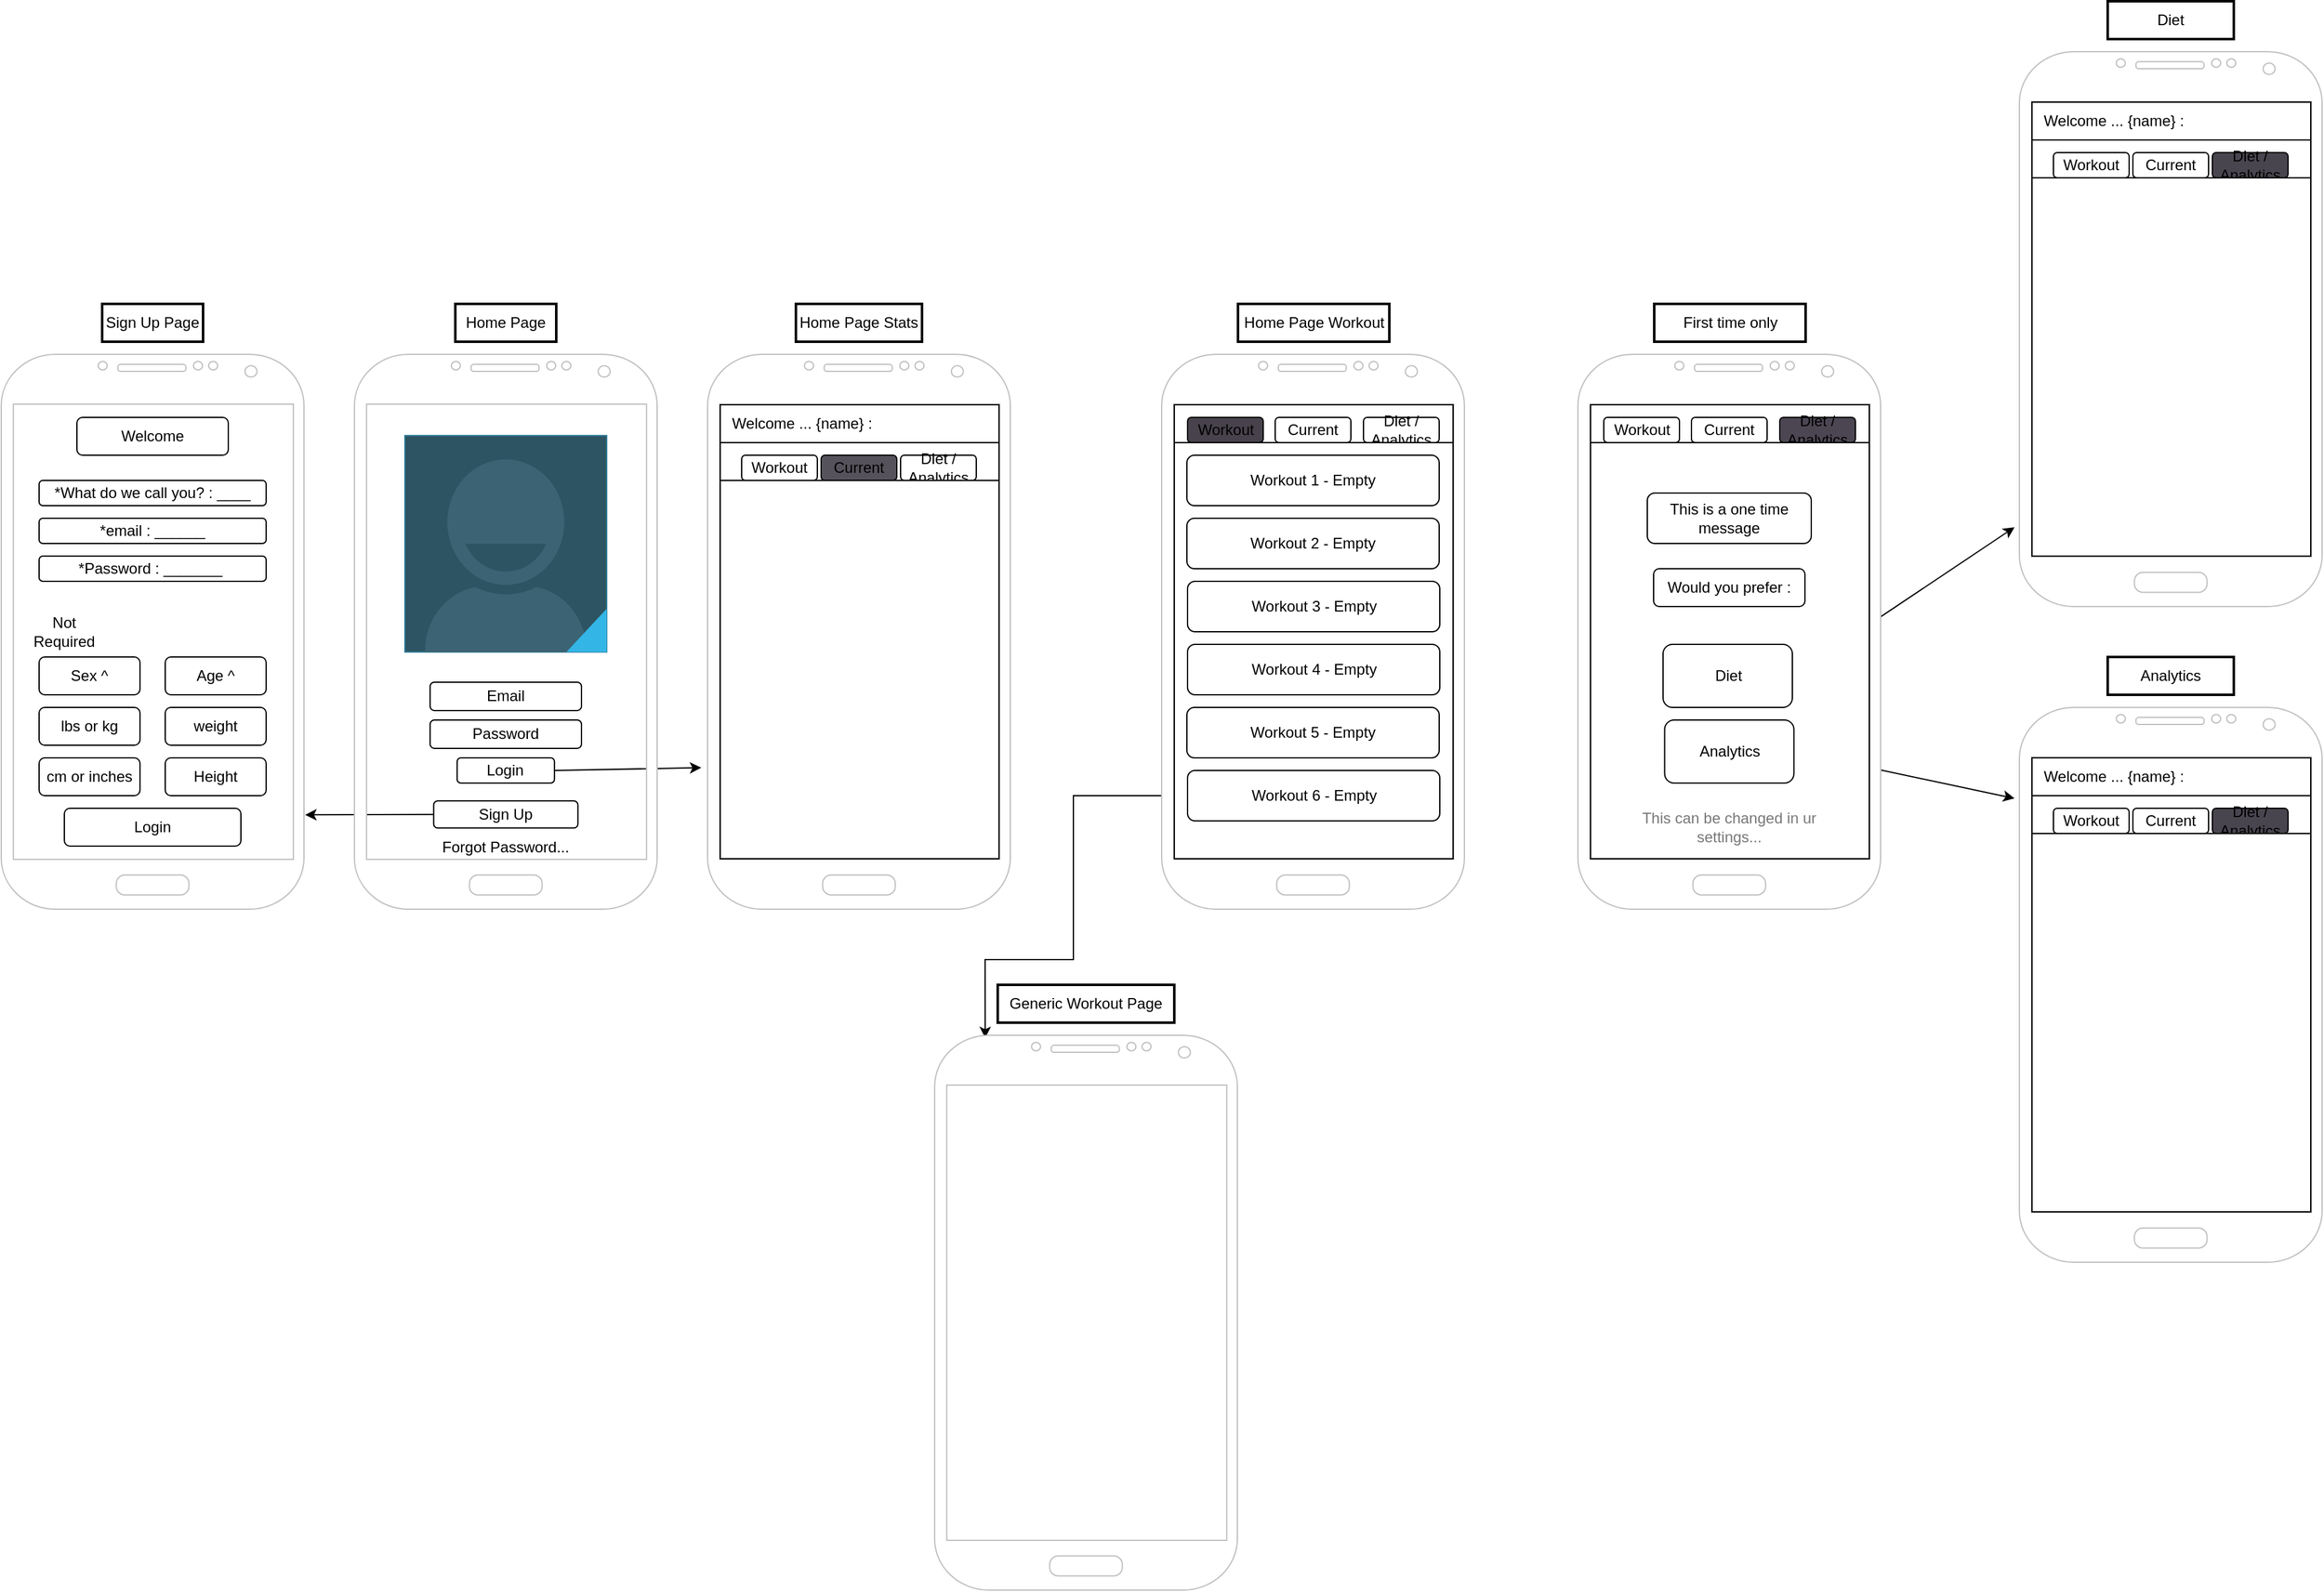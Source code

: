 <mxfile version="21.2.8" type="device">
  <diagram name="Page-1" id="QgmnGepWsy2rlmdqpLX-">
    <mxGraphModel dx="2367" dy="1783" grid="1" gridSize="10" guides="1" tooltips="1" connect="1" arrows="1" fold="1" page="0" pageScale="1" pageWidth="850" pageHeight="1100" math="0" shadow="0">
      <root>
        <mxCell id="0" />
        <mxCell id="1" parent="0" />
        <mxCell id="lkTzKowIcCtEEbImuRB7-117" value="" style="endArrow=classic;html=1;rounded=0;exitX=0;exitY=0.5;exitDx=0;exitDy=0;entryX=0.167;entryY=0.005;entryDx=0;entryDy=0;entryPerimeter=0;" edge="1" parent="1" source="lkTzKowIcCtEEbImuRB7-106" target="lkTzKowIcCtEEbImuRB7-108">
          <mxGeometry width="50" height="50" relative="1" as="geometry">
            <mxPoint x="1050" y="470" as="sourcePoint" />
            <mxPoint x="1100" y="420" as="targetPoint" />
            <Array as="points">
              <mxPoint x="850" y="430" />
              <mxPoint x="850" y="560" />
              <mxPoint x="780" y="560" />
            </Array>
          </mxGeometry>
        </mxCell>
        <mxCell id="lkTzKowIcCtEEbImuRB7-15" value="" style="endArrow=classic;html=1;rounded=0;exitX=0;exitY=0.5;exitDx=0;exitDy=0;entryX=1.004;entryY=0.83;entryDx=0;entryDy=0;entryPerimeter=0;" edge="1" parent="1" source="lkTzKowIcCtEEbImuRB7-6" target="lkTzKowIcCtEEbImuRB7-10">
          <mxGeometry width="50" height="50" relative="1" as="geometry">
            <mxPoint x="250" y="470" as="sourcePoint" />
            <mxPoint x="260" y="440" as="targetPoint" />
          </mxGeometry>
        </mxCell>
        <mxCell id="lkTzKowIcCtEEbImuRB7-16" value="" style="endArrow=classic;html=1;rounded=0;entryX=-0.021;entryY=0.745;entryDx=0;entryDy=0;entryPerimeter=0;exitX=1;exitY=0.5;exitDx=0;exitDy=0;" edge="1" parent="1" source="lkTzKowIcCtEEbImuRB7-38" target="lkTzKowIcCtEEbImuRB7-14">
          <mxGeometry width="50" height="50" relative="1" as="geometry">
            <mxPoint x="460" y="387.56" as="sourcePoint" />
            <mxPoint x="510" y="337.56" as="targetPoint" />
          </mxGeometry>
        </mxCell>
        <mxCell id="lkTzKowIcCtEEbImuRB7-87" value="" style="group" vertex="1" connectable="0" parent="1">
          <mxGeometry x="1600" y="-200" width="240" height="530" as="geometry" />
        </mxCell>
        <mxCell id="lkTzKowIcCtEEbImuRB7-189" value="" style="group" vertex="1" connectable="0" parent="lkTzKowIcCtEEbImuRB7-87">
          <mxGeometry width="240" height="480" as="geometry" />
        </mxCell>
        <mxCell id="lkTzKowIcCtEEbImuRB7-88" value="" style="verticalLabelPosition=bottom;verticalAlign=top;html=1;shadow=0;dashed=0;strokeWidth=1;shape=mxgraph.android.phone2;strokeColor=#c0c0c0;" vertex="1" parent="lkTzKowIcCtEEbImuRB7-189">
          <mxGeometry y="40" width="240" height="440" as="geometry" />
        </mxCell>
        <mxCell id="lkTzKowIcCtEEbImuRB7-89" value="Diet" style="text;html=1;strokeColor=default;fillColor=none;align=center;verticalAlign=middle;whiteSpace=wrap;rounded=0;strokeWidth=2;" vertex="1" parent="lkTzKowIcCtEEbImuRB7-189">
          <mxGeometry x="70" width="100" height="30" as="geometry" />
        </mxCell>
        <mxCell id="lkTzKowIcCtEEbImuRB7-90" value="" style="rounded=0;whiteSpace=wrap;html=1;strokeWidth=1;perimeterSpacing=0;fillStyle=solid;" vertex="1" parent="lkTzKowIcCtEEbImuRB7-189">
          <mxGeometry x="10" y="80" width="221" height="30" as="geometry" />
        </mxCell>
        <mxCell id="lkTzKowIcCtEEbImuRB7-91" value="Welcome ... {name} :" style="text;html=1;strokeColor=none;fillColor=none;align=center;verticalAlign=middle;whiteSpace=wrap;rounded=0;" vertex="1" parent="lkTzKowIcCtEEbImuRB7-189">
          <mxGeometry x="10" y="80" width="130" height="30" as="geometry" />
        </mxCell>
        <mxCell id="lkTzKowIcCtEEbImuRB7-92" value="" style="rounded=0;whiteSpace=wrap;html=1;strokeWidth=1;perimeterSpacing=0;fillStyle=solid;" vertex="1" parent="lkTzKowIcCtEEbImuRB7-189">
          <mxGeometry x="10" y="110" width="221" height="30" as="geometry" />
        </mxCell>
        <mxCell id="lkTzKowIcCtEEbImuRB7-93" value="Workout" style="rounded=1;whiteSpace=wrap;html=1;" vertex="1" parent="lkTzKowIcCtEEbImuRB7-189">
          <mxGeometry x="27" y="120" width="60" height="20" as="geometry" />
        </mxCell>
        <mxCell id="lkTzKowIcCtEEbImuRB7-94" value="Current" style="rounded=1;whiteSpace=wrap;html=1;fillColor=default;fillStyle=auto;" vertex="1" parent="lkTzKowIcCtEEbImuRB7-189">
          <mxGeometry x="90" y="120" width="60" height="20" as="geometry" />
        </mxCell>
        <mxCell id="lkTzKowIcCtEEbImuRB7-95" value="Diet / Analytics" style="rounded=1;whiteSpace=wrap;html=1;fillColor=#49454f;" vertex="1" parent="lkTzKowIcCtEEbImuRB7-189">
          <mxGeometry x="153" y="120" width="60" height="20" as="geometry" />
        </mxCell>
        <mxCell id="lkTzKowIcCtEEbImuRB7-100" value="" style="rounded=0;whiteSpace=wrap;html=1;" vertex="1" parent="lkTzKowIcCtEEbImuRB7-189">
          <mxGeometry x="10" y="140" width="221" height="300" as="geometry" />
        </mxCell>
        <mxCell id="lkTzKowIcCtEEbImuRB7-180" value="" style="endArrow=classic;html=1;rounded=0;exitX=1;exitY=0.5;exitDx=0;exitDy=0;entryX=-0.016;entryY=0.857;entryDx=0;entryDy=0;entryPerimeter=0;" edge="1" parent="1" source="lkTzKowIcCtEEbImuRB7-174" target="lkTzKowIcCtEEbImuRB7-88">
          <mxGeometry width="50" height="50" relative="1" as="geometry">
            <mxPoint x="1520" y="300" as="sourcePoint" />
            <mxPoint x="1570" y="250" as="targetPoint" />
          </mxGeometry>
        </mxCell>
        <mxCell id="lkTzKowIcCtEEbImuRB7-181" value="" style="endArrow=classic;html=1;rounded=0;exitX=1;exitY=0.5;exitDx=0;exitDy=0;entryX=-0.016;entryY=0.164;entryDx=0;entryDy=0;entryPerimeter=0;" edge="1" parent="1" source="lkTzKowIcCtEEbImuRB7-175" target="lkTzKowIcCtEEbImuRB7-79">
          <mxGeometry width="50" height="50" relative="1" as="geometry">
            <mxPoint x="1440" y="398" as="sourcePoint" />
            <mxPoint x="1616" y="280" as="targetPoint" />
          </mxGeometry>
        </mxCell>
        <mxCell id="lkTzKowIcCtEEbImuRB7-182" value="" style="group" vertex="1" connectable="0" parent="1">
          <mxGeometry x="1250" y="40" width="240" height="480" as="geometry" />
        </mxCell>
        <mxCell id="lkTzKowIcCtEEbImuRB7-124" value="" style="verticalLabelPosition=bottom;verticalAlign=top;html=1;shadow=0;dashed=0;strokeWidth=1;shape=mxgraph.android.phone2;strokeColor=#c0c0c0;container=0;" vertex="1" parent="lkTzKowIcCtEEbImuRB7-182">
          <mxGeometry y="40" width="240" height="440" as="geometry" />
        </mxCell>
        <mxCell id="lkTzKowIcCtEEbImuRB7-125" value="First time only" style="text;html=1;strokeColor=default;fillColor=none;align=center;verticalAlign=middle;whiteSpace=wrap;rounded=0;strokeWidth=2;container=0;" vertex="1" parent="lkTzKowIcCtEEbImuRB7-182">
          <mxGeometry x="60.5" width="120" height="30" as="geometry" />
        </mxCell>
        <mxCell id="lkTzKowIcCtEEbImuRB7-126" value="" style="rounded=0;whiteSpace=wrap;html=1;strokeWidth=1;perimeterSpacing=0;fillStyle=solid;container=0;" vertex="1" parent="lkTzKowIcCtEEbImuRB7-182">
          <mxGeometry x="10" y="80" width="221" height="30" as="geometry" />
        </mxCell>
        <mxCell id="lkTzKowIcCtEEbImuRB7-127" value="Workout" style="rounded=1;whiteSpace=wrap;html=1;fillColor=default;container=0;" vertex="1" parent="lkTzKowIcCtEEbImuRB7-182">
          <mxGeometry x="20.5" y="90" width="60" height="20" as="geometry" />
        </mxCell>
        <mxCell id="lkTzKowIcCtEEbImuRB7-128" value="Current" style="rounded=1;whiteSpace=wrap;html=1;fillColor=default;gradientColor=none;fillStyle=auto;container=0;" vertex="1" parent="lkTzKowIcCtEEbImuRB7-182">
          <mxGeometry x="90" y="90" width="60" height="20" as="geometry" />
        </mxCell>
        <mxCell id="lkTzKowIcCtEEbImuRB7-129" value="Diet / Analytics" style="rounded=1;whiteSpace=wrap;html=1;fillColor=#4c4653;container=0;" vertex="1" parent="lkTzKowIcCtEEbImuRB7-182">
          <mxGeometry x="160" y="90" width="60" height="20" as="geometry" />
        </mxCell>
        <mxCell id="lkTzKowIcCtEEbImuRB7-130" value="" style="rounded=0;whiteSpace=wrap;html=1;container=0;" vertex="1" parent="lkTzKowIcCtEEbImuRB7-182">
          <mxGeometry x="10" y="110" width="221" height="330" as="geometry" />
        </mxCell>
        <mxCell id="lkTzKowIcCtEEbImuRB7-172" value="This is a one time message" style="rounded=1;whiteSpace=wrap;html=1;container=0;" vertex="1" parent="lkTzKowIcCtEEbImuRB7-182">
          <mxGeometry x="55" y="150" width="130" height="40" as="geometry" />
        </mxCell>
        <mxCell id="lkTzKowIcCtEEbImuRB7-173" value="Would you prefer :" style="rounded=1;whiteSpace=wrap;html=1;container=0;" vertex="1" parent="lkTzKowIcCtEEbImuRB7-182">
          <mxGeometry x="60" y="210" width="120" height="30" as="geometry" />
        </mxCell>
        <mxCell id="lkTzKowIcCtEEbImuRB7-174" value="Diet" style="rounded=1;whiteSpace=wrap;html=1;container=0;" vertex="1" parent="lkTzKowIcCtEEbImuRB7-182">
          <mxGeometry x="67.5" y="270" width="102.5" height="50" as="geometry" />
        </mxCell>
        <mxCell id="lkTzKowIcCtEEbImuRB7-175" value="Analytics" style="rounded=1;whiteSpace=wrap;html=1;container=0;" vertex="1" parent="lkTzKowIcCtEEbImuRB7-182">
          <mxGeometry x="68.75" y="330" width="102.5" height="50" as="geometry" />
        </mxCell>
        <mxCell id="lkTzKowIcCtEEbImuRB7-176" value="This can be changed in ur settings..." style="text;html=1;strokeColor=none;fillColor=none;align=center;verticalAlign=middle;whiteSpace=wrap;rounded=0;fontColor=#797777;container=0;" vertex="1" parent="lkTzKowIcCtEEbImuRB7-182">
          <mxGeometry x="40" y="400" width="160" height="30" as="geometry" />
        </mxCell>
        <mxCell id="lkTzKowIcCtEEbImuRB7-183" value="" style="group" vertex="1" connectable="0" parent="1">
          <mxGeometry x="920" y="40" width="240" height="480" as="geometry" />
        </mxCell>
        <mxCell id="lkTzKowIcCtEEbImuRB7-60" value="" style="verticalLabelPosition=bottom;verticalAlign=top;html=1;shadow=0;dashed=0;strokeWidth=1;shape=mxgraph.android.phone2;strokeColor=#c0c0c0;container=0;" vertex="1" parent="lkTzKowIcCtEEbImuRB7-183">
          <mxGeometry y="40" width="240" height="440" as="geometry" />
        </mxCell>
        <mxCell id="lkTzKowIcCtEEbImuRB7-61" value="Home Page Workout" style="text;html=1;strokeColor=default;fillColor=none;align=center;verticalAlign=middle;whiteSpace=wrap;rounded=0;strokeWidth=2;container=0;" vertex="1" parent="lkTzKowIcCtEEbImuRB7-183">
          <mxGeometry x="60.5" width="120" height="30" as="geometry" />
        </mxCell>
        <mxCell id="lkTzKowIcCtEEbImuRB7-64" value="" style="rounded=0;whiteSpace=wrap;html=1;strokeWidth=1;perimeterSpacing=0;fillStyle=solid;container=0;" vertex="1" parent="lkTzKowIcCtEEbImuRB7-183">
          <mxGeometry x="10" y="80" width="221" height="30" as="geometry" />
        </mxCell>
        <mxCell id="lkTzKowIcCtEEbImuRB7-65" value="Workout" style="rounded=1;whiteSpace=wrap;html=1;fillColor=#47424c;container=0;" vertex="1" parent="lkTzKowIcCtEEbImuRB7-183">
          <mxGeometry x="20.5" y="90" width="60" height="20" as="geometry" />
        </mxCell>
        <mxCell id="lkTzKowIcCtEEbImuRB7-66" value="Current" style="rounded=1;whiteSpace=wrap;html=1;fillColor=default;gradientColor=none;fillStyle=auto;container=0;" vertex="1" parent="lkTzKowIcCtEEbImuRB7-183">
          <mxGeometry x="90" y="90" width="60" height="20" as="geometry" />
        </mxCell>
        <mxCell id="lkTzKowIcCtEEbImuRB7-67" value="Diet / Analytics" style="rounded=1;whiteSpace=wrap;html=1;container=0;" vertex="1" parent="lkTzKowIcCtEEbImuRB7-183">
          <mxGeometry x="160" y="90" width="60" height="20" as="geometry" />
        </mxCell>
        <mxCell id="lkTzKowIcCtEEbImuRB7-97" value="" style="rounded=0;whiteSpace=wrap;html=1;container=0;" vertex="1" parent="lkTzKowIcCtEEbImuRB7-183">
          <mxGeometry x="10" y="110" width="221" height="330" as="geometry" />
        </mxCell>
        <mxCell id="lkTzKowIcCtEEbImuRB7-101" value="Workout 1 - Empty" style="rounded=1;whiteSpace=wrap;html=1;container=0;" vertex="1" parent="lkTzKowIcCtEEbImuRB7-183">
          <mxGeometry x="20" y="120" width="200" height="40" as="geometry" />
        </mxCell>
        <mxCell id="lkTzKowIcCtEEbImuRB7-102" value="Workout 2 - Empty" style="rounded=1;whiteSpace=wrap;html=1;container=0;" vertex="1" parent="lkTzKowIcCtEEbImuRB7-183">
          <mxGeometry x="20" y="170" width="200" height="40" as="geometry" />
        </mxCell>
        <mxCell id="lkTzKowIcCtEEbImuRB7-103" value="Workout 3 - Empty" style="rounded=1;whiteSpace=wrap;html=1;container=0;" vertex="1" parent="lkTzKowIcCtEEbImuRB7-183">
          <mxGeometry x="20.5" y="220" width="200" height="40" as="geometry" />
        </mxCell>
        <mxCell id="lkTzKowIcCtEEbImuRB7-104" value="Workout 4 - Empty" style="rounded=1;whiteSpace=wrap;html=1;container=0;" vertex="1" parent="lkTzKowIcCtEEbImuRB7-183">
          <mxGeometry x="20.5" y="270" width="200" height="40" as="geometry" />
        </mxCell>
        <mxCell id="lkTzKowIcCtEEbImuRB7-105" value="Workout 5 - Empty" style="rounded=1;whiteSpace=wrap;html=1;container=0;" vertex="1" parent="lkTzKowIcCtEEbImuRB7-183">
          <mxGeometry x="20" y="320" width="200" height="40" as="geometry" />
        </mxCell>
        <mxCell id="lkTzKowIcCtEEbImuRB7-106" value="Workout 6 - Empty" style="rounded=1;whiteSpace=wrap;html=1;container=0;" vertex="1" parent="lkTzKowIcCtEEbImuRB7-183">
          <mxGeometry x="20.5" y="370" width="200" height="40" as="geometry" />
        </mxCell>
        <mxCell id="lkTzKowIcCtEEbImuRB7-184" value="" style="group" vertex="1" connectable="0" parent="1">
          <mxGeometry x="560" y="40" width="240" height="480" as="geometry" />
        </mxCell>
        <mxCell id="lkTzKowIcCtEEbImuRB7-14" value="" style="verticalLabelPosition=bottom;verticalAlign=top;html=1;shadow=0;dashed=0;strokeWidth=1;shape=mxgraph.android.phone2;strokeColor=#c0c0c0;container=0;" vertex="1" parent="lkTzKowIcCtEEbImuRB7-184">
          <mxGeometry y="40" width="240" height="440" as="geometry" />
        </mxCell>
        <mxCell id="lkTzKowIcCtEEbImuRB7-19" value="Home Page Stats" style="text;html=1;strokeColor=default;fillColor=none;align=center;verticalAlign=middle;whiteSpace=wrap;rounded=0;strokeWidth=2;container=0;" vertex="1" parent="lkTzKowIcCtEEbImuRB7-184">
          <mxGeometry x="70" width="100" height="30" as="geometry" />
        </mxCell>
        <mxCell id="lkTzKowIcCtEEbImuRB7-44" value="" style="rounded=0;whiteSpace=wrap;html=1;strokeWidth=1;perimeterSpacing=0;fillStyle=solid;container=0;" vertex="1" parent="lkTzKowIcCtEEbImuRB7-184">
          <mxGeometry x="10" y="80" width="221" height="30" as="geometry" />
        </mxCell>
        <mxCell id="lkTzKowIcCtEEbImuRB7-47" value="Welcome ... {name} :" style="text;html=1;strokeColor=none;fillColor=none;align=center;verticalAlign=middle;whiteSpace=wrap;rounded=0;container=0;" vertex="1" parent="lkTzKowIcCtEEbImuRB7-184">
          <mxGeometry x="10" y="80" width="130" height="30" as="geometry" />
        </mxCell>
        <mxCell id="lkTzKowIcCtEEbImuRB7-49" value="" style="rounded=0;whiteSpace=wrap;html=1;strokeWidth=1;perimeterSpacing=0;fillStyle=solid;container=0;" vertex="1" parent="lkTzKowIcCtEEbImuRB7-184">
          <mxGeometry x="10" y="110" width="221" height="30" as="geometry" />
        </mxCell>
        <mxCell id="lkTzKowIcCtEEbImuRB7-50" value="Workout" style="rounded=1;whiteSpace=wrap;html=1;container=0;" vertex="1" parent="lkTzKowIcCtEEbImuRB7-184">
          <mxGeometry x="27" y="120" width="60" height="20" as="geometry" />
        </mxCell>
        <mxCell id="lkTzKowIcCtEEbImuRB7-51" value="Current" style="rounded=1;whiteSpace=wrap;html=1;fillColor=#56525b;container=0;" vertex="1" parent="lkTzKowIcCtEEbImuRB7-184">
          <mxGeometry x="90" y="120" width="60" height="20" as="geometry" />
        </mxCell>
        <mxCell id="lkTzKowIcCtEEbImuRB7-52" value="Diet / Analytics" style="rounded=1;whiteSpace=wrap;html=1;container=0;" vertex="1" parent="lkTzKowIcCtEEbImuRB7-184">
          <mxGeometry x="153" y="120" width="60" height="20" as="geometry" />
        </mxCell>
        <mxCell id="lkTzKowIcCtEEbImuRB7-96" value="" style="rounded=0;whiteSpace=wrap;html=1;container=0;" vertex="1" parent="lkTzKowIcCtEEbImuRB7-184">
          <mxGeometry x="10" y="140" width="221" height="300" as="geometry" />
        </mxCell>
        <mxCell id="lkTzKowIcCtEEbImuRB7-185" value="" style="group" vertex="1" connectable="0" parent="1">
          <mxGeometry x="280" y="40" width="240" height="480" as="geometry" />
        </mxCell>
        <mxCell id="lkTzKowIcCtEEbImuRB7-17" value="Home Page" style="text;html=1;strokeColor=default;fillColor=none;align=center;verticalAlign=middle;whiteSpace=wrap;rounded=0;strokeWidth=2;container=0;" vertex="1" parent="lkTzKowIcCtEEbImuRB7-185">
          <mxGeometry x="80" width="80" height="30" as="geometry" />
        </mxCell>
        <mxCell id="lkTzKowIcCtEEbImuRB7-1" value="" style="verticalLabelPosition=bottom;verticalAlign=top;html=1;shadow=0;dashed=0;strokeWidth=1;shape=mxgraph.android.phone2;strokeColor=#c0c0c0;container=0;" vertex="1" parent="lkTzKowIcCtEEbImuRB7-185">
          <mxGeometry y="40" width="240" height="440" as="geometry" />
        </mxCell>
        <mxCell id="lkTzKowIcCtEEbImuRB7-2" value="" style="verticalLabelPosition=bottom;verticalAlign=top;html=1;shadow=0;dashed=0;strokeWidth=1;shape=mxgraph.android.contact_badge_focused;sketch=0;container=0;" vertex="1" parent="lkTzKowIcCtEEbImuRB7-185">
          <mxGeometry x="40" y="104.39" width="160" height="171.707" as="geometry" />
        </mxCell>
        <mxCell id="lkTzKowIcCtEEbImuRB7-6" value="Sign Up" style="rounded=1;whiteSpace=wrap;html=1;container=0;" vertex="1" parent="lkTzKowIcCtEEbImuRB7-185">
          <mxGeometry x="62.82" y="394.146" width="114.37" height="21.463" as="geometry" />
        </mxCell>
        <mxCell id="lkTzKowIcCtEEbImuRB7-36" value="Email" style="rounded=1;whiteSpace=wrap;html=1;container=0;" vertex="1" parent="lkTzKowIcCtEEbImuRB7-185">
          <mxGeometry x="60" y="300" width="120" height="22.44" as="geometry" />
        </mxCell>
        <mxCell id="lkTzKowIcCtEEbImuRB7-37" value="Password" style="rounded=1;whiteSpace=wrap;html=1;container=0;" vertex="1" parent="lkTzKowIcCtEEbImuRB7-185">
          <mxGeometry x="60" y="330" width="120" height="22.44" as="geometry" />
        </mxCell>
        <mxCell id="lkTzKowIcCtEEbImuRB7-38" value="Login" style="rounded=1;whiteSpace=wrap;html=1;container=0;" vertex="1" parent="lkTzKowIcCtEEbImuRB7-185">
          <mxGeometry x="81.41" y="360" width="77.18" height="20" as="geometry" />
        </mxCell>
        <mxCell id="lkTzKowIcCtEEbImuRB7-39" value="Forgot Password..." style="text;html=1;strokeColor=none;fillColor=none;align=center;verticalAlign=middle;whiteSpace=wrap;rounded=0;container=0;" vertex="1" parent="lkTzKowIcCtEEbImuRB7-185">
          <mxGeometry x="66.25" y="415.61" width="107.5" height="30" as="geometry" />
        </mxCell>
        <mxCell id="lkTzKowIcCtEEbImuRB7-186" value="" style="group" vertex="1" connectable="0" parent="1">
          <mxGeometry y="40" width="240" height="480" as="geometry" />
        </mxCell>
        <mxCell id="lkTzKowIcCtEEbImuRB7-10" value="" style="verticalLabelPosition=bottom;verticalAlign=top;html=1;shadow=0;dashed=0;strokeWidth=1;shape=mxgraph.android.phone2;strokeColor=#c0c0c0;container=0;" vertex="1" parent="lkTzKowIcCtEEbImuRB7-186">
          <mxGeometry y="40" width="240" height="440" as="geometry" />
        </mxCell>
        <mxCell id="lkTzKowIcCtEEbImuRB7-18" value="Sign Up Page" style="text;html=1;strokeColor=default;fillColor=none;align=center;verticalAlign=middle;whiteSpace=wrap;rounded=0;strokeWidth=2;container=0;" vertex="1" parent="lkTzKowIcCtEEbImuRB7-186">
          <mxGeometry x="80" width="80" height="30" as="geometry" />
        </mxCell>
        <mxCell id="lkTzKowIcCtEEbImuRB7-20" value="&amp;nbsp;Welcome&amp;nbsp;" style="rounded=1;whiteSpace=wrap;html=1;container=0;" vertex="1" parent="lkTzKowIcCtEEbImuRB7-186">
          <mxGeometry x="60" y="90" width="120" height="30" as="geometry" />
        </mxCell>
        <mxCell id="lkTzKowIcCtEEbImuRB7-21" value="*What do we call you? : ____" style="rounded=1;whiteSpace=wrap;html=1;container=0;" vertex="1" parent="lkTzKowIcCtEEbImuRB7-186">
          <mxGeometry x="30" y="140" width="180" height="20" as="geometry" />
        </mxCell>
        <mxCell id="lkTzKowIcCtEEbImuRB7-22" value="*email : ______" style="rounded=1;whiteSpace=wrap;html=1;container=0;" vertex="1" parent="lkTzKowIcCtEEbImuRB7-186">
          <mxGeometry x="30" y="170" width="180" height="20" as="geometry" />
        </mxCell>
        <mxCell id="lkTzKowIcCtEEbImuRB7-23" value="*Password : _______&amp;nbsp;" style="rounded=1;whiteSpace=wrap;html=1;container=0;" vertex="1" parent="lkTzKowIcCtEEbImuRB7-186">
          <mxGeometry x="30" y="200" width="180" height="20" as="geometry" />
        </mxCell>
        <mxCell id="lkTzKowIcCtEEbImuRB7-24" value="Sex ^" style="rounded=1;whiteSpace=wrap;html=1;container=0;" vertex="1" parent="lkTzKowIcCtEEbImuRB7-186">
          <mxGeometry x="30" y="280" width="80" height="30" as="geometry" />
        </mxCell>
        <mxCell id="lkTzKowIcCtEEbImuRB7-25" value="Age ^" style="rounded=1;whiteSpace=wrap;html=1;container=0;" vertex="1" parent="lkTzKowIcCtEEbImuRB7-186">
          <mxGeometry x="130" y="280" width="80" height="30" as="geometry" />
        </mxCell>
        <mxCell id="lkTzKowIcCtEEbImuRB7-27" value="lbs or kg" style="rounded=1;whiteSpace=wrap;html=1;container=0;" vertex="1" parent="lkTzKowIcCtEEbImuRB7-186">
          <mxGeometry x="30" y="320" width="80" height="30" as="geometry" />
        </mxCell>
        <mxCell id="lkTzKowIcCtEEbImuRB7-28" value="weight" style="rounded=1;whiteSpace=wrap;html=1;container=0;" vertex="1" parent="lkTzKowIcCtEEbImuRB7-186">
          <mxGeometry x="130" y="320" width="80" height="30" as="geometry" />
        </mxCell>
        <mxCell id="lkTzKowIcCtEEbImuRB7-29" value="cm or inches" style="rounded=1;whiteSpace=wrap;html=1;container=0;" vertex="1" parent="lkTzKowIcCtEEbImuRB7-186">
          <mxGeometry x="30" y="360" width="80" height="30" as="geometry" />
        </mxCell>
        <mxCell id="lkTzKowIcCtEEbImuRB7-30" value="Height" style="rounded=1;whiteSpace=wrap;html=1;container=0;" vertex="1" parent="lkTzKowIcCtEEbImuRB7-186">
          <mxGeometry x="130" y="360" width="80" height="30" as="geometry" />
        </mxCell>
        <mxCell id="lkTzKowIcCtEEbImuRB7-31" value="Login" style="rounded=1;whiteSpace=wrap;html=1;container=0;" vertex="1" parent="lkTzKowIcCtEEbImuRB7-186">
          <mxGeometry x="50" y="400" width="140" height="30" as="geometry" />
        </mxCell>
        <mxCell id="lkTzKowIcCtEEbImuRB7-35" value="Not Required" style="text;html=1;strokeColor=none;fillColor=none;align=center;verticalAlign=middle;whiteSpace=wrap;rounded=0;container=0;" vertex="1" parent="lkTzKowIcCtEEbImuRB7-186">
          <mxGeometry x="20" y="250" width="60" height="20" as="geometry" />
        </mxCell>
        <mxCell id="lkTzKowIcCtEEbImuRB7-187" value="" style="group" vertex="1" connectable="0" parent="1">
          <mxGeometry x="740" y="580" width="240" height="480" as="geometry" />
        </mxCell>
        <mxCell id="lkTzKowIcCtEEbImuRB7-108" value="" style="verticalLabelPosition=bottom;verticalAlign=top;html=1;shadow=0;dashed=0;strokeWidth=1;shape=mxgraph.android.phone2;strokeColor=#c0c0c0;container=0;" vertex="1" parent="lkTzKowIcCtEEbImuRB7-187">
          <mxGeometry y="40" width="240" height="440" as="geometry" />
        </mxCell>
        <mxCell id="lkTzKowIcCtEEbImuRB7-109" value="Generic Workout Page" style="text;html=1;strokeColor=default;fillColor=none;align=center;verticalAlign=middle;whiteSpace=wrap;rounded=0;strokeWidth=2;container=0;" vertex="1" parent="lkTzKowIcCtEEbImuRB7-187">
          <mxGeometry x="50" width="140" height="30" as="geometry" />
        </mxCell>
        <mxCell id="lkTzKowIcCtEEbImuRB7-188" value="" style="group" vertex="1" connectable="0" parent="1">
          <mxGeometry x="1600" y="320" width="240" height="480" as="geometry" />
        </mxCell>
        <mxCell id="lkTzKowIcCtEEbImuRB7-79" value="" style="verticalLabelPosition=bottom;verticalAlign=top;html=1;shadow=0;dashed=0;strokeWidth=1;shape=mxgraph.android.phone2;strokeColor=#c0c0c0;container=0;" vertex="1" parent="lkTzKowIcCtEEbImuRB7-188">
          <mxGeometry y="40" width="240" height="440" as="geometry" />
        </mxCell>
        <mxCell id="lkTzKowIcCtEEbImuRB7-80" value="Analytics" style="text;html=1;strokeColor=default;fillColor=none;align=center;verticalAlign=middle;whiteSpace=wrap;rounded=0;strokeWidth=2;container=0;" vertex="1" parent="lkTzKowIcCtEEbImuRB7-188">
          <mxGeometry x="70" width="100" height="30" as="geometry" />
        </mxCell>
        <mxCell id="lkTzKowIcCtEEbImuRB7-81" value="" style="rounded=0;whiteSpace=wrap;html=1;strokeWidth=1;perimeterSpacing=0;fillStyle=solid;container=0;" vertex="1" parent="lkTzKowIcCtEEbImuRB7-188">
          <mxGeometry x="10" y="80" width="221" height="30" as="geometry" />
        </mxCell>
        <mxCell id="lkTzKowIcCtEEbImuRB7-82" value="Welcome ... {name} :" style="text;html=1;strokeColor=none;fillColor=none;align=center;verticalAlign=middle;whiteSpace=wrap;rounded=0;container=0;" vertex="1" parent="lkTzKowIcCtEEbImuRB7-188">
          <mxGeometry x="10" y="80" width="130" height="30" as="geometry" />
        </mxCell>
        <mxCell id="lkTzKowIcCtEEbImuRB7-83" value="" style="rounded=0;whiteSpace=wrap;html=1;strokeWidth=1;perimeterSpacing=0;fillStyle=solid;container=0;" vertex="1" parent="lkTzKowIcCtEEbImuRB7-188">
          <mxGeometry x="10" y="110" width="221" height="30" as="geometry" />
        </mxCell>
        <mxCell id="lkTzKowIcCtEEbImuRB7-84" value="Workout" style="rounded=1;whiteSpace=wrap;html=1;container=0;" vertex="1" parent="lkTzKowIcCtEEbImuRB7-188">
          <mxGeometry x="27" y="120" width="60" height="20" as="geometry" />
        </mxCell>
        <mxCell id="lkTzKowIcCtEEbImuRB7-85" value="Current" style="rounded=1;whiteSpace=wrap;html=1;fillColor=default;fillStyle=auto;container=0;" vertex="1" parent="lkTzKowIcCtEEbImuRB7-188">
          <mxGeometry x="90" y="120" width="60" height="20" as="geometry" />
        </mxCell>
        <mxCell id="lkTzKowIcCtEEbImuRB7-86" value="Diet / Analytics" style="rounded=1;whiteSpace=wrap;html=1;fillColor=#49454f;container=0;" vertex="1" parent="lkTzKowIcCtEEbImuRB7-188">
          <mxGeometry x="153" y="120" width="60" height="20" as="geometry" />
        </mxCell>
        <mxCell id="lkTzKowIcCtEEbImuRB7-99" value="" style="rounded=0;whiteSpace=wrap;html=1;container=0;" vertex="1" parent="lkTzKowIcCtEEbImuRB7-188">
          <mxGeometry x="10" y="140" width="221" height="300" as="geometry" />
        </mxCell>
      </root>
    </mxGraphModel>
  </diagram>
</mxfile>
